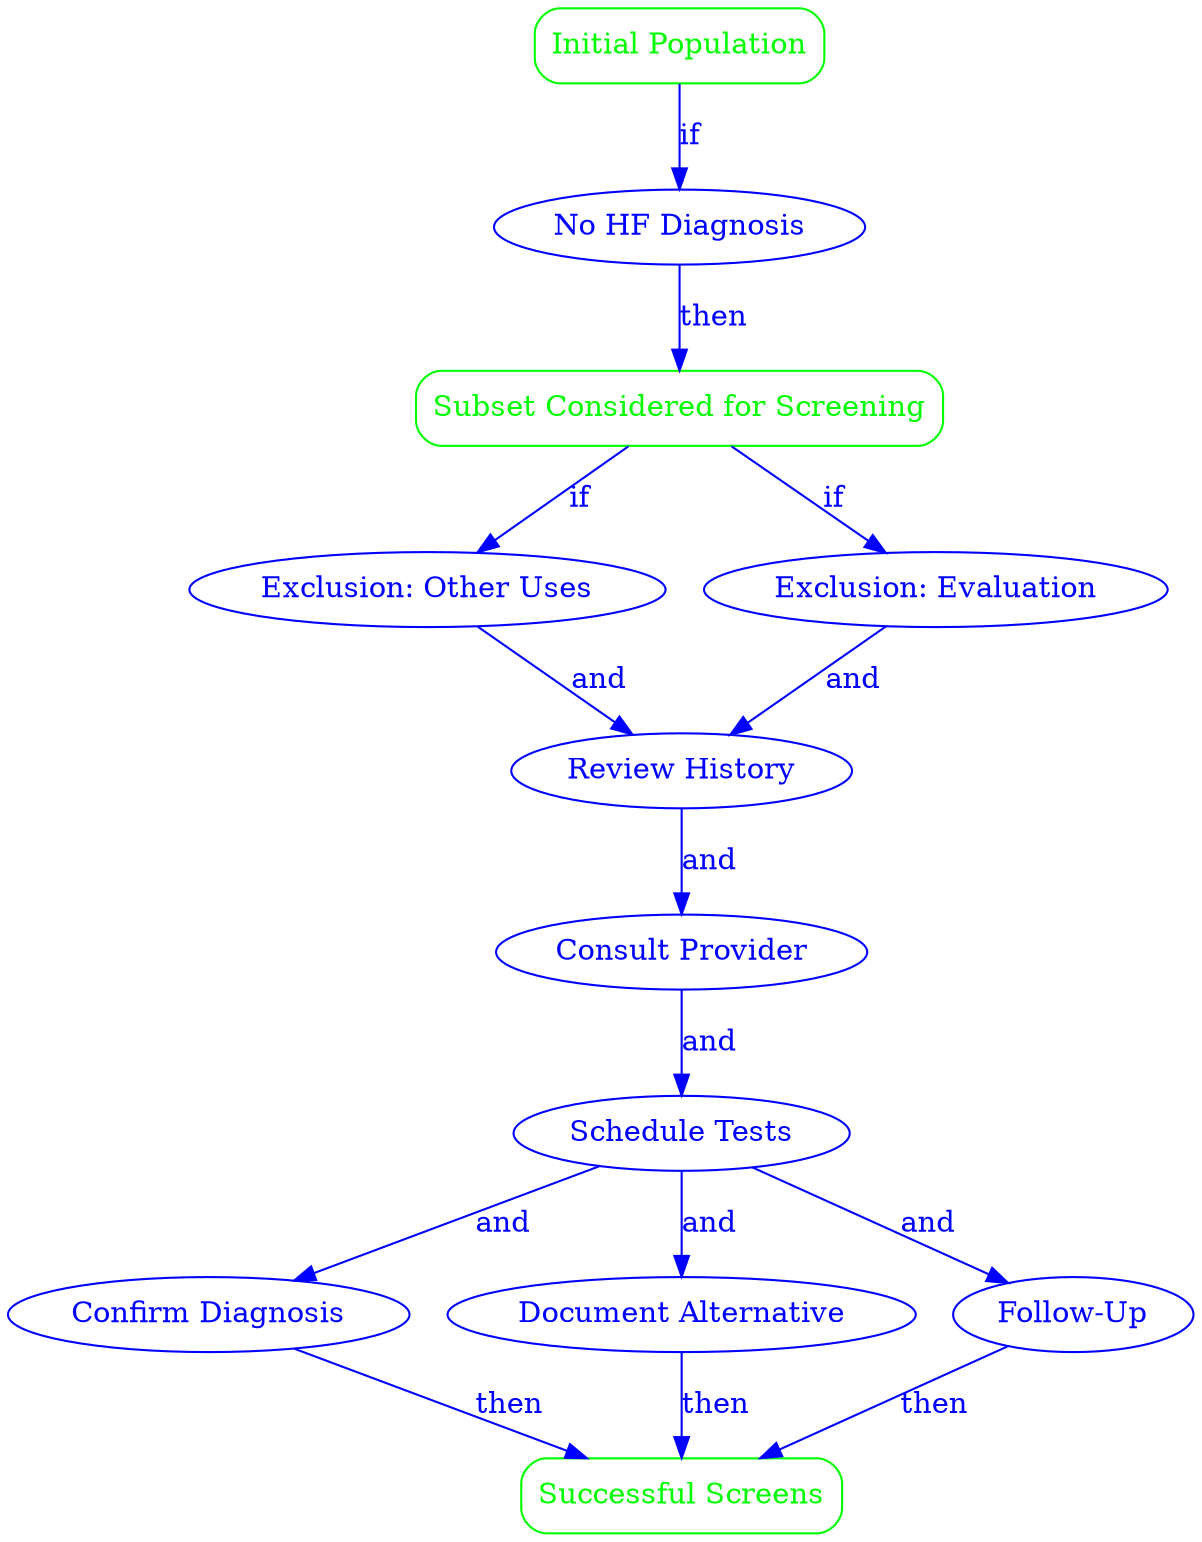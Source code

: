 digraph ClinicalProtocol {
    rankdir=TB;

    // Population nodes
    InitialPopulation [label="Initial Population", shape=box, style=rounded, color=green, fontcolor=green, comment="All patients within the healthcare system who have an active prescription for any heart failure medication."];
    SubsetScreening [label="Subset Considered for Screening", shape=box, style=rounded, color=green, fontcolor=green, comment="Patients from the initial population who do not have an active diagnosis of heart failure in their medical records."];
    SuccessfulScreen [label="Successful Screens", shape=box, style=rounded, color=green, fontcolor=green, comment="Confirmation of an appropriate diagnosis of heart failure in the patient's medical record, justifying the use of heart failure medication."];

    // Criterion nodes
    NoHFDiagnosis [label="No HF Diagnosis", shape=ellipse, color=blue, fontcolor=blue, comment="Patients do not have an active diagnosis of heart failure in their medical records."];
    Exclusion1 [label="Exclusion: Other Uses", shape=ellipse, color=blue, fontcolor=blue, comment="Patients have a documented reason for taking heart failure medication other than heart failure, such as hypertension or other off-label uses."];
    Exclusion2 [label="Exclusion: Evaluation", shape=ellipse, color=blue, fontcolor=blue, comment="Patients are currently undergoing evaluation for heart failure, as indicated by pending diagnostic tests or referrals to a cardiologist."];
    ReviewHistory [label="Review History", shape=ellipse, color=blue, fontcolor=blue, comment="Review of the patient's medical history and current medication list by a clinical pharmacist or healthcare provider."];
    ConsultProvider [label="Consult Provider", shape=ellipse, color=blue, fontcolor=blue, comment="Consultation with the prescribing healthcare provider to confirm the rationale for the heart failure medication."];
    ScheduleTests [label="Schedule Tests", shape=ellipse, color=blue, fontcolor=blue, comment="Scheduling of diagnostic tests such as echocardiograms, BNP tests, or other relevant cardiac assessments."];
    ConfirmDiagnosis [label="Confirm Diagnosis", shape=ellipse, color=blue, fontcolor=blue, comment="Confirmation of an appropriate diagnosis of heart failure in the patient's medical record."];
    DocumentAlternative [label="Document Alternative", shape=ellipse, color=blue, fontcolor=blue, comment="Appropriate documentation of the alternative rationale for the medication use."];
    FollowUp [label="Follow-Up", shape=ellipse, color=blue, fontcolor=blue, comment="Recommendation for a follow-up appointment with a cardiologist or primary care provider for further evaluation."];

    // Edges
    InitialPopulation -> NoHFDiagnosis [label="if", color=blue, fontcolor=blue];
    NoHFDiagnosis -> SubsetScreening [label="then", color=blue, fontcolor=blue];

    SubsetScreening -> Exclusion1 [label="if", color=blue, fontcolor=blue];
    SubsetScreening -> Exclusion2 [label="if", color=blue, fontcolor=blue];
    Exclusion1 -> ReviewHistory [label="and", color=blue, fontcolor=blue];
    Exclusion2 -> ReviewHistory [label="and", color=blue, fontcolor=blue];
    ReviewHistory -> ConsultProvider [label="and", color=blue, fontcolor=blue];
    ConsultProvider -> ScheduleTests [label="and", color=blue, fontcolor=blue];
    ScheduleTests -> ConfirmDiagnosis [label="and", color=blue, fontcolor=blue];
    ConfirmDiagnosis -> SuccessfulScreen [label="then", color=blue, fontcolor=blue];

    ScheduleTests -> DocumentAlternative [label="and", color=blue, fontcolor=blue];
    DocumentAlternative -> SuccessfulScreen [label="then", color=blue, fontcolor=blue];

    ScheduleTests -> FollowUp [label="and", color=blue, fontcolor=blue];
    FollowUp -> SuccessfulScreen [label="then", color=blue, fontcolor=blue];
}